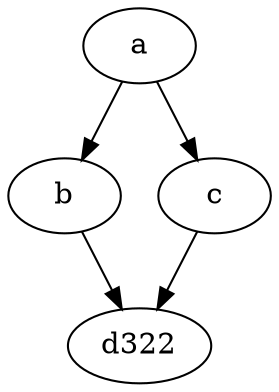 digraph "example" {
    a [ Weight =2];
    b [Weight =3];
a -> b [Weight =1];
c [ Weight =3];
a -> c [Weight =2];
d322 [ Weight=2] ;
b -> d322 [ Weight =21];
c -> d322 [ Weight =1];
}
